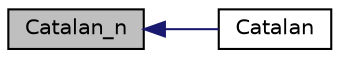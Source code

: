 digraph "Catalan_n"
{
  edge [fontname="Helvetica",fontsize="10",labelfontname="Helvetica",labelfontsize="10"];
  node [fontname="Helvetica",fontsize="10",shape=record];
  rankdir="LR";
  Node934 [label="Catalan_n",height=0.2,width=0.4,color="black", fillcolor="grey75", style="filled", fontcolor="black"];
  Node934 -> Node935 [dir="back",color="midnightblue",fontsize="10",style="solid",fontname="Helvetica"];
  Node935 [label="Catalan",height=0.2,width=0.4,color="black", fillcolor="white", style="filled",URL="$d3/d72/global_8_c.html#ad9eee4ea98d4aa7e32e7ea47229fb92e"];
}
